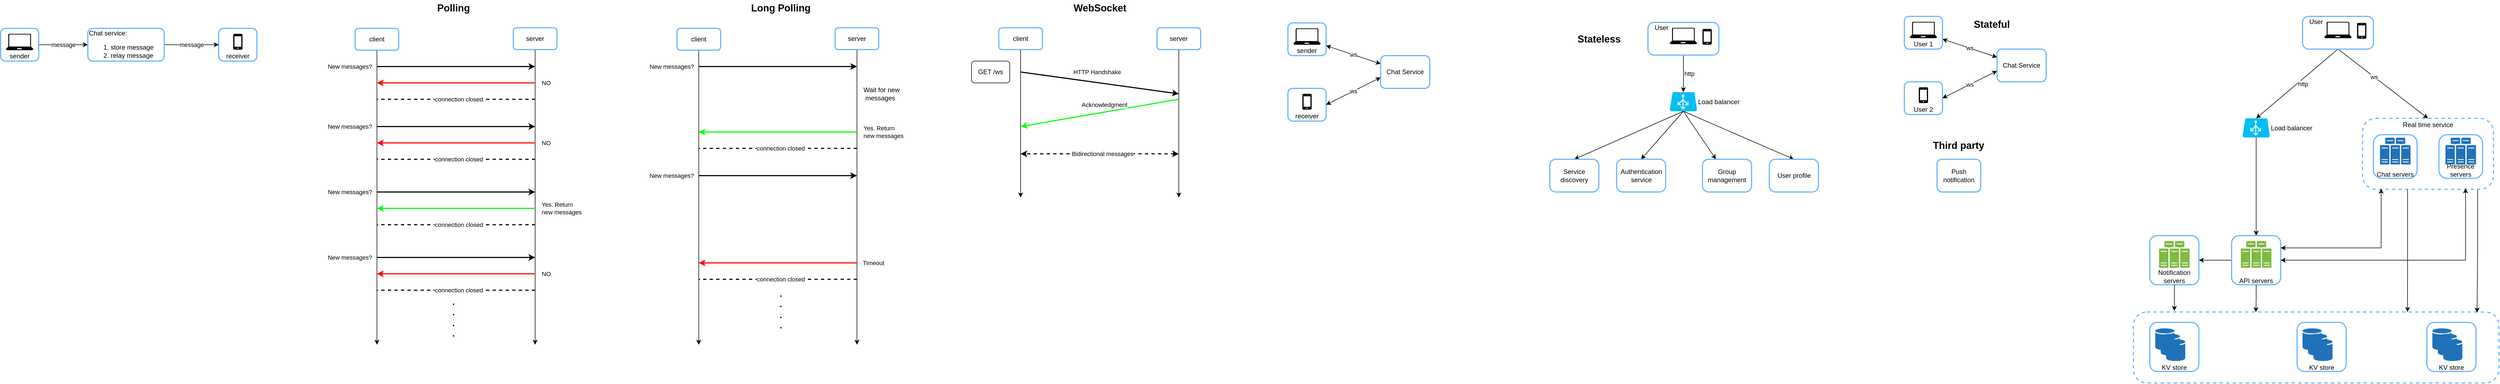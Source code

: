 <mxfile version="25.0.1">
  <diagram name="Page-1" id="FtNxCwowRMe4gdOH6G9q">
    <mxGraphModel dx="1194" dy="772" grid="1" gridSize="10" guides="1" tooltips="1" connect="1" arrows="1" fold="1" page="1" pageScale="1" pageWidth="827" pageHeight="1169" math="0" shadow="0">
      <root>
        <mxCell id="0" />
        <mxCell id="1" parent="0" />
        <mxCell id="NFPU-fY8RmMyaIiQJH1n-85" style="edgeStyle=orthogonalEdgeStyle;rounded=0;orthogonalLoop=1;jettySize=auto;html=1;exitX=0.344;exitY=0.992;exitDx=0;exitDy=0;exitPerimeter=0;entryX=0.75;entryY=0;entryDx=0;entryDy=0;" edge="1" parent="1" source="NFPU-fY8RmMyaIiQJH1n-86" target="NFPU-fY8RmMyaIiQJH1n-180">
          <mxGeometry relative="1" as="geometry">
            <mxPoint x="4510" y="560" as="targetPoint" />
          </mxGeometry>
        </mxCell>
        <mxCell id="NFPU-fY8RmMyaIiQJH1n-86" value="Real time service" style="rounded=1;whiteSpace=wrap;html=1;strokeColor=#66B2FF;strokeWidth=2;verticalAlign=top;labelPosition=center;verticalLabelPosition=middle;align=center;arcSize=19;spacingLeft=0;spacingRight=0;spacingBottom=0;spacing=0;dashed=1;" vertex="1" parent="1">
          <mxGeometry x="4420" y="265" width="240" height="130" as="geometry" />
        </mxCell>
        <mxCell id="NFPU-fY8RmMyaIiQJH1n-87" value="message" style="edgeStyle=orthogonalEdgeStyle;rounded=0;orthogonalLoop=1;jettySize=auto;html=1;entryX=0;entryY=0.5;entryDx=0;entryDy=0;" edge="1" parent="1" source="NFPU-fY8RmMyaIiQJH1n-88" target="NFPU-fY8RmMyaIiQJH1n-93">
          <mxGeometry relative="1" as="geometry" />
        </mxCell>
        <mxCell id="NFPU-fY8RmMyaIiQJH1n-88" value="sender" style="rounded=1;whiteSpace=wrap;html=1;strokeColor=#66B2FF;strokeWidth=2;verticalAlign=bottom;" vertex="1" parent="1">
          <mxGeometry x="90" y="100" width="70" height="60" as="geometry" />
        </mxCell>
        <mxCell id="NFPU-fY8RmMyaIiQJH1n-89" value="" style="sketch=0;aspect=fixed;pointerEvents=1;shadow=0;dashed=0;html=1;strokeColor=none;labelPosition=center;verticalLabelPosition=bottom;verticalAlign=top;align=center;fillColor=#000000;shape=mxgraph.azure.laptop;labelBackgroundColor=none;labelBorderColor=none;fontColor=#000000;" vertex="1" parent="1">
          <mxGeometry x="100" y="110" width="50" height="30" as="geometry" />
        </mxCell>
        <mxCell id="NFPU-fY8RmMyaIiQJH1n-90" value="receiver" style="rounded=1;whiteSpace=wrap;html=1;strokeColor=#66B2FF;strokeWidth=2;verticalAlign=bottom;" vertex="1" parent="1">
          <mxGeometry x="490" y="100" width="70" height="60" as="geometry" />
        </mxCell>
        <mxCell id="NFPU-fY8RmMyaIiQJH1n-91" value="" style="sketch=0;pointerEvents=1;shadow=0;dashed=0;html=1;strokeColor=none;fillColor=#000000;labelPosition=center;verticalLabelPosition=bottom;verticalAlign=top;outlineConnect=0;align=center;shape=mxgraph.office.devices.cell_phone_iphone_proportional;" vertex="1" parent="1">
          <mxGeometry x="516.5" y="110" width="17" height="29" as="geometry" />
        </mxCell>
        <mxCell id="NFPU-fY8RmMyaIiQJH1n-92" value="message" style="edgeStyle=orthogonalEdgeStyle;rounded=0;orthogonalLoop=1;jettySize=auto;html=1;" edge="1" parent="1" source="NFPU-fY8RmMyaIiQJH1n-93" target="NFPU-fY8RmMyaIiQJH1n-90">
          <mxGeometry relative="1" as="geometry" />
        </mxCell>
        <mxCell id="NFPU-fY8RmMyaIiQJH1n-93" value="Chat service:&lt;div&gt;&lt;ol&gt;&lt;li&gt;store message&lt;/li&gt;&lt;li&gt;relay message&lt;/li&gt;&lt;/ol&gt;&lt;/div&gt;" style="rounded=1;html=1;strokeColor=#66B2FF;strokeWidth=2;verticalAlign=middle;whiteSpace=wrap;spacingTop=9;align=left;" vertex="1" parent="1">
          <mxGeometry x="250" y="100" width="140" height="60" as="geometry" />
        </mxCell>
        <mxCell id="NFPU-fY8RmMyaIiQJH1n-94" style="edgeStyle=orthogonalEdgeStyle;rounded=0;orthogonalLoop=1;jettySize=auto;html=1;" edge="1" parent="1" source="NFPU-fY8RmMyaIiQJH1n-95">
          <mxGeometry relative="1" as="geometry">
            <mxPoint x="780" y="680" as="targetPoint" />
            <Array as="points">
              <mxPoint x="780" y="631" />
            </Array>
          </mxGeometry>
        </mxCell>
        <mxCell id="NFPU-fY8RmMyaIiQJH1n-95" value="client" style="rounded=1;whiteSpace=wrap;html=1;strokeColor=#66B2FF;strokeWidth=2;verticalAlign=middle;" vertex="1" parent="1">
          <mxGeometry x="740" y="100" width="80" height="40" as="geometry" />
        </mxCell>
        <mxCell id="NFPU-fY8RmMyaIiQJH1n-96" style="edgeStyle=orthogonalEdgeStyle;rounded=0;orthogonalLoop=1;jettySize=auto;html=1;" edge="1" parent="1" source="NFPU-fY8RmMyaIiQJH1n-97">
          <mxGeometry relative="1" as="geometry">
            <mxPoint x="1070" y="680" as="targetPoint" />
            <Array as="points">
              <mxPoint x="1070" y="611" />
            </Array>
          </mxGeometry>
        </mxCell>
        <mxCell id="NFPU-fY8RmMyaIiQJH1n-97" value="server" style="rounded=1;whiteSpace=wrap;html=1;strokeColor=#66B2FF;strokeWidth=2;verticalAlign=middle;" vertex="1" parent="1">
          <mxGeometry x="1030" y="99" width="80" height="40" as="geometry" />
        </mxCell>
        <mxCell id="NFPU-fY8RmMyaIiQJH1n-98" value="New messages?" style="endArrow=classic;html=1;rounded=0;labelPosition=center;verticalLabelPosition=middle;align=center;verticalAlign=middle;strokeWidth=2;" edge="1" parent="1">
          <mxGeometry x="-1" y="-50" width="50" height="50" relative="1" as="geometry">
            <mxPoint x="780" y="170" as="sourcePoint" />
            <mxPoint x="1070" y="170" as="targetPoint" />
            <mxPoint x="-50" y="-50" as="offset" />
          </mxGeometry>
        </mxCell>
        <mxCell id="NFPU-fY8RmMyaIiQJH1n-99" value="NO" style="endArrow=classic;html=1;rounded=0;labelPosition=center;verticalLabelPosition=middle;align=center;verticalAlign=middle;strokeColor=#FF0000;strokeWidth=2;" edge="1" parent="1">
          <mxGeometry x="-1" y="-20" width="50" height="50" relative="1" as="geometry">
            <mxPoint x="1070" y="200" as="sourcePoint" />
            <mxPoint x="780" y="200" as="targetPoint" />
            <mxPoint x="20" y="20" as="offset" />
          </mxGeometry>
        </mxCell>
        <mxCell id="NFPU-fY8RmMyaIiQJH1n-100" value="connection closed" style="endArrow=none;html=1;rounded=0;labelPosition=center;verticalLabelPosition=middle;align=center;verticalAlign=middle;strokeColor=#000000;dashed=1;endFill=0;strokeWidth=2;" edge="1" parent="1">
          <mxGeometry x="-0.035" width="50" height="50" relative="1" as="geometry">
            <mxPoint x="1070" y="230" as="sourcePoint" />
            <mxPoint x="780" y="230" as="targetPoint" />
            <mxPoint as="offset" />
          </mxGeometry>
        </mxCell>
        <mxCell id="NFPU-fY8RmMyaIiQJH1n-101" value="New messages?" style="endArrow=classic;html=1;rounded=0;labelPosition=center;verticalLabelPosition=middle;align=center;verticalAlign=middle;strokeWidth=2;" edge="1" parent="1">
          <mxGeometry x="-1" y="-50" width="50" height="50" relative="1" as="geometry">
            <mxPoint x="780" y="280" as="sourcePoint" />
            <mxPoint x="1070" y="280" as="targetPoint" />
            <mxPoint x="-50" y="-50" as="offset" />
          </mxGeometry>
        </mxCell>
        <mxCell id="NFPU-fY8RmMyaIiQJH1n-102" value="NO" style="endArrow=classic;html=1;rounded=0;labelPosition=center;verticalLabelPosition=middle;align=center;verticalAlign=middle;strokeColor=#FF0000;strokeWidth=2;" edge="1" parent="1">
          <mxGeometry x="-1" y="-20" width="50" height="50" relative="1" as="geometry">
            <mxPoint x="1070" y="310" as="sourcePoint" />
            <mxPoint x="780" y="310" as="targetPoint" />
            <mxPoint x="20" y="20" as="offset" />
          </mxGeometry>
        </mxCell>
        <mxCell id="NFPU-fY8RmMyaIiQJH1n-103" value="connection closed" style="endArrow=none;html=1;rounded=0;labelPosition=center;verticalLabelPosition=middle;align=center;verticalAlign=middle;strokeColor=#000000;dashed=1;endFill=0;strokeWidth=2;" edge="1" parent="1">
          <mxGeometry x="-0.035" width="50" height="50" relative="1" as="geometry">
            <mxPoint x="1070" y="340" as="sourcePoint" />
            <mxPoint x="780" y="340" as="targetPoint" />
            <mxPoint as="offset" />
          </mxGeometry>
        </mxCell>
        <mxCell id="NFPU-fY8RmMyaIiQJH1n-104" value="&lt;span&gt;&lt;font&gt;Polling&lt;/font&gt;&lt;/span&gt;" style="text;html=1;align=center;verticalAlign=middle;resizable=0;points=[];autosize=1;strokeColor=none;fillColor=none;fontStyle=1;fontSize=18;" vertex="1" parent="1">
          <mxGeometry x="880" y="48" width="80" height="30" as="geometry" />
        </mxCell>
        <mxCell id="NFPU-fY8RmMyaIiQJH1n-105" value="New messages?" style="endArrow=classic;html=1;rounded=0;labelPosition=center;verticalLabelPosition=middle;align=center;verticalAlign=middle;strokeWidth=2;" edge="1" parent="1">
          <mxGeometry x="-1" y="-50" width="50" height="50" relative="1" as="geometry">
            <mxPoint x="780" y="400" as="sourcePoint" />
            <mxPoint x="1070" y="400" as="targetPoint" />
            <mxPoint x="-50" y="-50" as="offset" />
          </mxGeometry>
        </mxCell>
        <mxCell id="NFPU-fY8RmMyaIiQJH1n-106" value="Yes. Return&amp;nbsp;&lt;div&gt;new messages&amp;nbsp;&lt;/div&gt;" style="endArrow=classic;html=1;rounded=0;labelPosition=center;verticalLabelPosition=middle;align=left;verticalAlign=middle;strokeColor=#00FF00;strokeWidth=2;" edge="1" parent="1">
          <mxGeometry x="-1" y="-10" width="50" height="50" relative="1" as="geometry">
            <mxPoint x="1070" y="430" as="sourcePoint" />
            <mxPoint x="780" y="430" as="targetPoint" />
            <mxPoint x="10" y="10" as="offset" />
          </mxGeometry>
        </mxCell>
        <mxCell id="NFPU-fY8RmMyaIiQJH1n-107" value="connection closed" style="endArrow=none;html=1;rounded=0;labelPosition=center;verticalLabelPosition=middle;align=center;verticalAlign=middle;strokeColor=#000000;dashed=1;endFill=0;strokeWidth=2;" edge="1" parent="1">
          <mxGeometry x="-0.035" width="50" height="50" relative="1" as="geometry">
            <mxPoint x="1070" y="460" as="sourcePoint" />
            <mxPoint x="780" y="460" as="targetPoint" />
            <mxPoint as="offset" />
          </mxGeometry>
        </mxCell>
        <mxCell id="NFPU-fY8RmMyaIiQJH1n-108" value="New messages?" style="endArrow=classic;html=1;rounded=0;labelPosition=center;verticalLabelPosition=middle;align=center;verticalAlign=middle;strokeWidth=2;" edge="1" parent="1">
          <mxGeometry x="-1" y="-50" width="50" height="50" relative="1" as="geometry">
            <mxPoint x="780" y="520" as="sourcePoint" />
            <mxPoint x="1070" y="520" as="targetPoint" />
            <mxPoint x="-50" y="-50" as="offset" />
          </mxGeometry>
        </mxCell>
        <mxCell id="NFPU-fY8RmMyaIiQJH1n-109" value="NO" style="endArrow=classic;html=1;rounded=0;labelPosition=center;verticalLabelPosition=middle;align=center;verticalAlign=middle;strokeColor=#FF0000;strokeWidth=2;" edge="1" parent="1">
          <mxGeometry x="-1" y="-20" width="50" height="50" relative="1" as="geometry">
            <mxPoint x="1070" y="550" as="sourcePoint" />
            <mxPoint x="780" y="550" as="targetPoint" />
            <mxPoint x="20" y="20" as="offset" />
          </mxGeometry>
        </mxCell>
        <mxCell id="NFPU-fY8RmMyaIiQJH1n-110" value="connection closed" style="endArrow=none;html=1;rounded=0;labelPosition=center;verticalLabelPosition=middle;align=center;verticalAlign=middle;strokeColor=#000000;dashed=1;endFill=0;strokeWidth=2;" edge="1" parent="1">
          <mxGeometry x="-0.035" width="50" height="50" relative="1" as="geometry">
            <mxPoint x="1070" y="580" as="sourcePoint" />
            <mxPoint x="780" y="580" as="targetPoint" />
            <mxPoint as="offset" />
          </mxGeometry>
        </mxCell>
        <mxCell id="NFPU-fY8RmMyaIiQJH1n-111" value=".&lt;div&gt;.&lt;/div&gt;&lt;div&gt;.&lt;/div&gt;&lt;div&gt;.&lt;/div&gt;" style="text;html=1;align=center;verticalAlign=middle;resizable=0;points=[];autosize=1;strokeColor=none;fillColor=none;fontStyle=1;fontSize=16;" vertex="1" parent="1">
          <mxGeometry x="905" y="585" width="30" height="90" as="geometry" />
        </mxCell>
        <mxCell id="NFPU-fY8RmMyaIiQJH1n-112" style="edgeStyle=orthogonalEdgeStyle;rounded=0;orthogonalLoop=1;jettySize=auto;html=1;" edge="1" parent="1" source="NFPU-fY8RmMyaIiQJH1n-113">
          <mxGeometry relative="1" as="geometry">
            <mxPoint x="1370" y="680" as="targetPoint" />
            <Array as="points">
              <mxPoint x="1370" y="631" />
            </Array>
          </mxGeometry>
        </mxCell>
        <mxCell id="NFPU-fY8RmMyaIiQJH1n-113" value="client" style="rounded=1;whiteSpace=wrap;html=1;strokeColor=#66B2FF;strokeWidth=2;verticalAlign=middle;" vertex="1" parent="1">
          <mxGeometry x="1330" y="100" width="80" height="40" as="geometry" />
        </mxCell>
        <mxCell id="NFPU-fY8RmMyaIiQJH1n-114" style="edgeStyle=orthogonalEdgeStyle;rounded=0;orthogonalLoop=1;jettySize=auto;html=1;" edge="1" parent="1" source="NFPU-fY8RmMyaIiQJH1n-115">
          <mxGeometry relative="1" as="geometry">
            <mxPoint x="1660" y="680" as="targetPoint" />
            <Array as="points">
              <mxPoint x="1660" y="611" />
            </Array>
          </mxGeometry>
        </mxCell>
        <mxCell id="NFPU-fY8RmMyaIiQJH1n-115" value="server" style="rounded=1;whiteSpace=wrap;html=1;strokeColor=#66B2FF;strokeWidth=2;verticalAlign=middle;" vertex="1" parent="1">
          <mxGeometry x="1620" y="99" width="80" height="40" as="geometry" />
        </mxCell>
        <mxCell id="NFPU-fY8RmMyaIiQJH1n-116" value="New messages?" style="endArrow=classic;html=1;rounded=0;labelPosition=center;verticalLabelPosition=middle;align=center;verticalAlign=middle;strokeWidth=2;" edge="1" parent="1">
          <mxGeometry x="-1" y="-50" width="50" height="50" relative="1" as="geometry">
            <mxPoint x="1370" y="170" as="sourcePoint" />
            <mxPoint x="1660" y="170" as="targetPoint" />
            <mxPoint x="-50" y="-50" as="offset" />
          </mxGeometry>
        </mxCell>
        <mxCell id="NFPU-fY8RmMyaIiQJH1n-117" value="connection closed" style="endArrow=none;html=1;rounded=0;labelPosition=center;verticalLabelPosition=middle;align=center;verticalAlign=middle;strokeColor=#000000;dashed=1;endFill=0;strokeWidth=2;" edge="1" parent="1">
          <mxGeometry x="-0.035" width="50" height="50" relative="1" as="geometry">
            <mxPoint x="1660" y="320" as="sourcePoint" />
            <mxPoint x="1370" y="320" as="targetPoint" />
            <mxPoint as="offset" />
          </mxGeometry>
        </mxCell>
        <mxCell id="NFPU-fY8RmMyaIiQJH1n-118" value="New messages?" style="endArrow=classic;html=1;rounded=0;labelPosition=center;verticalLabelPosition=middle;align=center;verticalAlign=middle;strokeWidth=2;" edge="1" parent="1">
          <mxGeometry x="-1" y="-50" width="50" height="50" relative="1" as="geometry">
            <mxPoint x="1370" y="370" as="sourcePoint" />
            <mxPoint x="1660" y="370" as="targetPoint" />
            <mxPoint x="-50" y="-50" as="offset" />
          </mxGeometry>
        </mxCell>
        <mxCell id="NFPU-fY8RmMyaIiQJH1n-119" value="Timeout" style="endArrow=classic;html=1;rounded=0;labelPosition=center;verticalLabelPosition=middle;align=center;verticalAlign=middle;strokeColor=#FF0000;strokeWidth=2;" edge="1" parent="1">
          <mxGeometry x="-1" y="-30" width="50" height="50" relative="1" as="geometry">
            <mxPoint x="1660" y="530" as="sourcePoint" />
            <mxPoint x="1370" y="530" as="targetPoint" />
            <mxPoint x="30" y="30" as="offset" />
          </mxGeometry>
        </mxCell>
        <mxCell id="NFPU-fY8RmMyaIiQJH1n-120" value="connection closed" style="endArrow=none;html=1;rounded=0;labelPosition=center;verticalLabelPosition=middle;align=center;verticalAlign=middle;strokeColor=#000000;dashed=1;endFill=0;strokeWidth=2;" edge="1" parent="1">
          <mxGeometry x="-0.035" width="50" height="50" relative="1" as="geometry">
            <mxPoint x="1660" y="560" as="sourcePoint" />
            <mxPoint x="1370" y="560" as="targetPoint" />
            <mxPoint as="offset" />
          </mxGeometry>
        </mxCell>
        <mxCell id="NFPU-fY8RmMyaIiQJH1n-121" value="&lt;span&gt;&lt;font&gt;Long Polling&lt;/font&gt;&lt;/span&gt;" style="text;html=1;align=center;verticalAlign=middle;resizable=0;points=[];autosize=1;strokeColor=none;fillColor=none;fontSize=18;fontStyle=1" vertex="1" parent="1">
          <mxGeometry x="1460" y="48" width="120" height="30" as="geometry" />
        </mxCell>
        <mxCell id="NFPU-fY8RmMyaIiQJH1n-122" value=".&lt;div&gt;.&lt;/div&gt;&lt;div&gt;.&lt;/div&gt;&lt;div&gt;.&lt;/div&gt;" style="text;html=1;align=center;verticalAlign=middle;resizable=0;points=[];autosize=1;strokeColor=none;fillColor=none;fontStyle=1;fontSize=16;" vertex="1" parent="1">
          <mxGeometry x="1505" y="570" width="30" height="90" as="geometry" />
        </mxCell>
        <mxCell id="NFPU-fY8RmMyaIiQJH1n-123" value="Yes. Return&amp;nbsp;&lt;div&gt;new messages&amp;nbsp;&lt;/div&gt;" style="endArrow=classic;html=1;rounded=0;labelPosition=center;verticalLabelPosition=middle;align=left;verticalAlign=middle;strokeColor=#00FF00;strokeWidth=2;" edge="1" parent="1">
          <mxGeometry x="-1" y="-10" width="50" height="50" relative="1" as="geometry">
            <mxPoint x="1660" y="290" as="sourcePoint" />
            <mxPoint x="1370" y="290" as="targetPoint" />
            <mxPoint x="10" y="10" as="offset" />
          </mxGeometry>
        </mxCell>
        <mxCell id="NFPU-fY8RmMyaIiQJH1n-124" value="Wait for new&lt;div&gt;&amp;nbsp;messages&lt;/div&gt;" style="text;html=1;align=left;verticalAlign=middle;resizable=0;points=[];autosize=1;strokeColor=none;fillColor=none;" vertex="1" parent="1">
          <mxGeometry x="1670" y="200" width="90" height="40" as="geometry" />
        </mxCell>
        <mxCell id="NFPU-fY8RmMyaIiQJH1n-125" style="edgeStyle=orthogonalEdgeStyle;rounded=0;orthogonalLoop=1;jettySize=auto;html=1;" edge="1" parent="1" source="NFPU-fY8RmMyaIiQJH1n-126">
          <mxGeometry relative="1" as="geometry">
            <mxPoint x="1960" y="410" as="targetPoint" />
            <Array as="points">
              <mxPoint x="1960" y="260" />
              <mxPoint x="1960" y="260" />
            </Array>
          </mxGeometry>
        </mxCell>
        <mxCell id="NFPU-fY8RmMyaIiQJH1n-126" value="client" style="rounded=1;whiteSpace=wrap;html=1;strokeColor=#66B2FF;strokeWidth=2;verticalAlign=middle;" vertex="1" parent="1">
          <mxGeometry x="1920" y="99" width="80" height="40" as="geometry" />
        </mxCell>
        <mxCell id="NFPU-fY8RmMyaIiQJH1n-127" style="edgeStyle=orthogonalEdgeStyle;rounded=0;orthogonalLoop=1;jettySize=auto;html=1;" edge="1" parent="1" source="NFPU-fY8RmMyaIiQJH1n-128">
          <mxGeometry relative="1" as="geometry">
            <mxPoint x="2250" y="410" as="targetPoint" />
            <Array as="points">
              <mxPoint x="2250" y="400" />
              <mxPoint x="2250" y="400" />
            </Array>
          </mxGeometry>
        </mxCell>
        <mxCell id="NFPU-fY8RmMyaIiQJH1n-128" value="server" style="rounded=1;whiteSpace=wrap;html=1;strokeColor=#66B2FF;strokeWidth=2;verticalAlign=middle;" vertex="1" parent="1">
          <mxGeometry x="2210" y="99" width="80" height="40" as="geometry" />
        </mxCell>
        <mxCell id="NFPU-fY8RmMyaIiQJH1n-129" value="WebSocket" style="text;html=1;align=center;verticalAlign=middle;resizable=0;points=[];autosize=1;strokeColor=none;fillColor=none;fontStyle=1;fontSize=18;" vertex="1" parent="1">
          <mxGeometry x="2045" y="48" width="120" height="30" as="geometry" />
        </mxCell>
        <mxCell id="NFPU-fY8RmMyaIiQJH1n-130" value="GET /ws" style="rounded=1;whiteSpace=wrap;html=1;" vertex="1" parent="1">
          <mxGeometry x="1870" y="160" width="70" height="40" as="geometry" />
        </mxCell>
        <mxCell id="NFPU-fY8RmMyaIiQJH1n-131" value="HTTP Handshake" style="endArrow=classic;html=1;rounded=0;labelPosition=center;verticalLabelPosition=middle;align=center;verticalAlign=middle;strokeWidth=2;flowAnimation=0;" edge="1" parent="1">
          <mxGeometry x="-0.052" y="19" width="50" height="50" relative="1" as="geometry">
            <mxPoint x="1960" y="180" as="sourcePoint" />
            <mxPoint x="2250" y="220" as="targetPoint" />
            <mxPoint as="offset" />
          </mxGeometry>
        </mxCell>
        <mxCell id="NFPU-fY8RmMyaIiQJH1n-132" value="Acknowledgment" style="endArrow=classic;html=1;rounded=0;labelPosition=center;verticalLabelPosition=middle;align=left;verticalAlign=middle;strokeColor=#00FF00;strokeWidth=2;" edge="1" parent="1">
          <mxGeometry x="0.217" y="-21" width="50" height="50" relative="1" as="geometry">
            <mxPoint x="2250" y="230" as="sourcePoint" />
            <mxPoint x="1960" y="280" as="targetPoint" />
            <mxPoint as="offset" />
          </mxGeometry>
        </mxCell>
        <mxCell id="NFPU-fY8RmMyaIiQJH1n-133" value="Bidirectional messages" style="endArrow=classic;html=1;rounded=0;labelPosition=center;verticalLabelPosition=middle;align=center;verticalAlign=middle;strokeColor=#000000;dashed=1;endFill=1;strokeWidth=2;startArrow=classic;startFill=1;" edge="1" parent="1">
          <mxGeometry x="-0.035" width="50" height="50" relative="1" as="geometry">
            <mxPoint x="2250" y="330" as="sourcePoint" />
            <mxPoint x="1960" y="330" as="targetPoint" />
            <mxPoint as="offset" />
          </mxGeometry>
        </mxCell>
        <mxCell id="NFPU-fY8RmMyaIiQJH1n-134" value="ws" style="rounded=0;orthogonalLoop=1;jettySize=auto;html=1;entryX=0;entryY=0.25;entryDx=0;entryDy=0;startArrow=classic;startFill=1;" edge="1" parent="1" source="NFPU-fY8RmMyaIiQJH1n-135" target="NFPU-fY8RmMyaIiQJH1n-140">
          <mxGeometry x="-0.001" relative="1" as="geometry">
            <mxPoint as="offset" />
          </mxGeometry>
        </mxCell>
        <mxCell id="NFPU-fY8RmMyaIiQJH1n-135" value="sender" style="rounded=1;whiteSpace=wrap;html=1;strokeColor=#66B2FF;strokeWidth=2;verticalAlign=bottom;" vertex="1" parent="1">
          <mxGeometry x="2450" y="90" width="70" height="60" as="geometry" />
        </mxCell>
        <mxCell id="NFPU-fY8RmMyaIiQJH1n-136" value="" style="sketch=0;aspect=fixed;pointerEvents=1;shadow=0;dashed=0;html=1;strokeColor=none;labelPosition=center;verticalLabelPosition=bottom;verticalAlign=top;align=center;fillColor=#000000;shape=mxgraph.azure.laptop;labelBackgroundColor=none;labelBorderColor=none;fontColor=#000000;" vertex="1" parent="1">
          <mxGeometry x="2460" y="100" width="50" height="30" as="geometry" />
        </mxCell>
        <mxCell id="NFPU-fY8RmMyaIiQJH1n-137" value="receiver" style="rounded=1;whiteSpace=wrap;html=1;strokeColor=#66B2FF;strokeWidth=2;verticalAlign=bottom;" vertex="1" parent="1">
          <mxGeometry x="2450" y="210" width="70" height="60" as="geometry" />
        </mxCell>
        <mxCell id="NFPU-fY8RmMyaIiQJH1n-138" value="" style="sketch=0;pointerEvents=1;shadow=0;dashed=0;html=1;strokeColor=none;fillColor=#000000;labelPosition=center;verticalLabelPosition=bottom;verticalAlign=top;outlineConnect=0;align=center;shape=mxgraph.office.devices.cell_phone_iphone_proportional;" vertex="1" parent="1">
          <mxGeometry x="2476.5" y="220" width="17" height="29" as="geometry" />
        </mxCell>
        <mxCell id="NFPU-fY8RmMyaIiQJH1n-139" value="ws" style="rounded=0;orthogonalLoop=1;jettySize=auto;html=1;startArrow=classic;startFill=1;entryX=1;entryY=0.5;entryDx=0;entryDy=0;exitX=0;exitY=0.667;exitDx=0;exitDy=0;exitPerimeter=0;" edge="1" parent="1" source="NFPU-fY8RmMyaIiQJH1n-140" target="NFPU-fY8RmMyaIiQJH1n-137">
          <mxGeometry relative="1" as="geometry" />
        </mxCell>
        <mxCell id="NFPU-fY8RmMyaIiQJH1n-140" value="Chat Service" style="rounded=1;html=1;strokeColor=#66B2FF;strokeWidth=2;verticalAlign=middle;whiteSpace=wrap;spacingTop=0;align=center;spacing=0;" vertex="1" parent="1">
          <mxGeometry x="2620" y="150" width="90" height="60" as="geometry" />
        </mxCell>
        <mxCell id="NFPU-fY8RmMyaIiQJH1n-141" value="http" style="edgeStyle=orthogonalEdgeStyle;rounded=0;orthogonalLoop=1;jettySize=auto;html=1;labelPosition=right;verticalLabelPosition=middle;align=left;verticalAlign=middle;" edge="1" parent="1" source="NFPU-fY8RmMyaIiQJH1n-142" target="NFPU-fY8RmMyaIiQJH1n-148">
          <mxGeometry relative="1" as="geometry" />
        </mxCell>
        <mxCell id="NFPU-fY8RmMyaIiQJH1n-142" value="User" style="rounded=1;whiteSpace=wrap;html=1;strokeColor=#66B2FF;strokeWidth=2;verticalAlign=middle;labelPosition=center;verticalLabelPosition=middle;align=center;arcSize=19;spacingLeft=0;spacingRight=80;spacingBottom=40;" vertex="1" parent="1">
          <mxGeometry x="3110" y="89" width="130" height="60" as="geometry" />
        </mxCell>
        <mxCell id="NFPU-fY8RmMyaIiQJH1n-143" value="" style="sketch=0;aspect=fixed;pointerEvents=1;shadow=0;dashed=0;html=1;strokeColor=none;labelPosition=center;verticalLabelPosition=bottom;verticalAlign=top;align=center;fillColor=#000000;shape=mxgraph.azure.laptop;labelBackgroundColor=none;labelBorderColor=none;fontColor=#000000;" vertex="1" parent="1">
          <mxGeometry x="3150" y="99" width="50" height="30" as="geometry" />
        </mxCell>
        <mxCell id="NFPU-fY8RmMyaIiQJH1n-144" value="" style="sketch=0;pointerEvents=1;shadow=0;dashed=0;html=1;strokeColor=none;fillColor=#000000;labelPosition=center;verticalLabelPosition=bottom;verticalAlign=top;outlineConnect=0;align=center;shape=mxgraph.office.devices.cell_phone_iphone_proportional;" vertex="1" parent="1">
          <mxGeometry x="3210" y="101" width="17" height="29" as="geometry" />
        </mxCell>
        <mxCell id="NFPU-fY8RmMyaIiQJH1n-145" style="rounded=0;orthogonalLoop=1;jettySize=auto;html=1;entryX=0.5;entryY=0;entryDx=0;entryDy=0;exitX=0.5;exitY=1;exitDx=0;exitDy=0;exitPerimeter=0;" edge="1" parent="1" source="NFPU-fY8RmMyaIiQJH1n-148" target="NFPU-fY8RmMyaIiQJH1n-149">
          <mxGeometry relative="1" as="geometry" />
        </mxCell>
        <mxCell id="NFPU-fY8RmMyaIiQJH1n-146" style="rounded=0;orthogonalLoop=1;jettySize=auto;html=1;exitX=0.5;exitY=1;exitDx=0;exitDy=0;exitPerimeter=0;" edge="1" parent="1" source="NFPU-fY8RmMyaIiQJH1n-148" target="NFPU-fY8RmMyaIiQJH1n-152">
          <mxGeometry relative="1" as="geometry" />
        </mxCell>
        <mxCell id="NFPU-fY8RmMyaIiQJH1n-147" style="rounded=0;orthogonalLoop=1;jettySize=auto;html=1;entryX=0.5;entryY=0;entryDx=0;entryDy=0;exitX=0.5;exitY=1;exitDx=0;exitDy=0;exitPerimeter=0;" edge="1" parent="1" source="NFPU-fY8RmMyaIiQJH1n-148" target="NFPU-fY8RmMyaIiQJH1n-153">
          <mxGeometry relative="1" as="geometry" />
        </mxCell>
        <mxCell id="NFPU-fY8RmMyaIiQJH1n-148" value="Load balancer" style="verticalLabelPosition=middle;html=1;verticalAlign=middle;align=left;strokeColor=none;fillColor=#00BEF2;shape=mxgraph.azure.azure_load_balancer;labelPosition=right;" vertex="1" parent="1">
          <mxGeometry x="3150" y="217" width="50" height="35" as="geometry" />
        </mxCell>
        <mxCell id="NFPU-fY8RmMyaIiQJH1n-149" value="Service discovery" style="rounded=1;whiteSpace=wrap;html=1;strokeColor=#66B2FF;strokeWidth=2;verticalAlign=middle;labelPosition=center;verticalLabelPosition=middle;align=center;arcSize=19;spacingLeft=0;spacingRight=0;spacingBottom=0;spacing=0;" vertex="1" parent="1">
          <mxGeometry x="2930" y="340" width="90" height="60" as="geometry" />
        </mxCell>
        <mxCell id="NFPU-fY8RmMyaIiQJH1n-150" style="rounded=0;orthogonalLoop=1;jettySize=auto;html=1;entryX=0.5;entryY=0;entryDx=0;entryDy=0;exitX=0.5;exitY=1;exitDx=0;exitDy=0;exitPerimeter=0;" edge="1" parent="1" source="NFPU-fY8RmMyaIiQJH1n-148" target="NFPU-fY8RmMyaIiQJH1n-151">
          <mxGeometry relative="1" as="geometry">
            <mxPoint x="3297.5" y="252" as="sourcePoint" />
          </mxGeometry>
        </mxCell>
        <mxCell id="NFPU-fY8RmMyaIiQJH1n-151" value="Authentication service" style="rounded=1;whiteSpace=wrap;html=1;strokeColor=#66B2FF;strokeWidth=2;verticalAlign=middle;labelPosition=center;verticalLabelPosition=middle;align=center;arcSize=19;spacingLeft=0;spacingRight=0;spacingBottom=0;spacing=0;" vertex="1" parent="1">
          <mxGeometry x="3052.5" y="340" width="90" height="60" as="geometry" />
        </mxCell>
        <mxCell id="NFPU-fY8RmMyaIiQJH1n-152" value="Group management" style="rounded=1;whiteSpace=wrap;html=1;strokeColor=#66B2FF;strokeWidth=2;verticalAlign=middle;labelPosition=center;verticalLabelPosition=middle;align=center;arcSize=19;spacingLeft=0;spacingRight=0;spacingBottom=0;spacing=0;" vertex="1" parent="1">
          <mxGeometry x="3210" y="340" width="90" height="60" as="geometry" />
        </mxCell>
        <mxCell id="NFPU-fY8RmMyaIiQJH1n-153" value="User profile" style="rounded=1;whiteSpace=wrap;html=1;strokeColor=#66B2FF;strokeWidth=2;verticalAlign=middle;labelPosition=center;verticalLabelPosition=middle;align=center;arcSize=19;spacingLeft=0;spacingRight=0;spacingBottom=0;spacing=0;" vertex="1" parent="1">
          <mxGeometry x="3332.5" y="340" width="90" height="60" as="geometry" />
        </mxCell>
        <mxCell id="NFPU-fY8RmMyaIiQJH1n-154" value="Stateless" style="text;html=1;align=center;verticalAlign=middle;resizable=0;points=[];autosize=1;strokeColor=none;fillColor=none;fontSize=18;fontStyle=1" vertex="1" parent="1">
          <mxGeometry x="2970" y="105" width="100" height="30" as="geometry" />
        </mxCell>
        <mxCell id="NFPU-fY8RmMyaIiQJH1n-155" value="ws" style="rounded=0;orthogonalLoop=1;jettySize=auto;html=1;entryX=0;entryY=0.25;entryDx=0;entryDy=0;startArrow=classic;startFill=1;" edge="1" parent="1" source="NFPU-fY8RmMyaIiQJH1n-156" target="NFPU-fY8RmMyaIiQJH1n-161">
          <mxGeometry x="-0.001" relative="1" as="geometry">
            <mxPoint as="offset" />
          </mxGeometry>
        </mxCell>
        <mxCell id="NFPU-fY8RmMyaIiQJH1n-156" value="User 1" style="rounded=1;whiteSpace=wrap;html=1;strokeColor=#66B2FF;strokeWidth=2;verticalAlign=bottom;" vertex="1" parent="1">
          <mxGeometry x="3580" y="78" width="70" height="60" as="geometry" />
        </mxCell>
        <mxCell id="NFPU-fY8RmMyaIiQJH1n-157" value="" style="sketch=0;aspect=fixed;pointerEvents=1;shadow=0;dashed=0;html=1;strokeColor=none;labelPosition=center;verticalLabelPosition=bottom;verticalAlign=top;align=center;fillColor=#000000;shape=mxgraph.azure.laptop;labelBackgroundColor=none;labelBorderColor=none;fontColor=#000000;" vertex="1" parent="1">
          <mxGeometry x="3590" y="88" width="50" height="30" as="geometry" />
        </mxCell>
        <mxCell id="NFPU-fY8RmMyaIiQJH1n-158" value="User 2" style="rounded=1;whiteSpace=wrap;html=1;strokeColor=#66B2FF;strokeWidth=2;verticalAlign=bottom;" vertex="1" parent="1">
          <mxGeometry x="3580" y="198" width="70" height="60" as="geometry" />
        </mxCell>
        <mxCell id="NFPU-fY8RmMyaIiQJH1n-159" value="" style="sketch=0;pointerEvents=1;shadow=0;dashed=0;html=1;strokeColor=none;fillColor=#000000;labelPosition=center;verticalLabelPosition=bottom;verticalAlign=top;outlineConnect=0;align=center;shape=mxgraph.office.devices.cell_phone_iphone_proportional;" vertex="1" parent="1">
          <mxGeometry x="3606.5" y="208" width="17" height="29" as="geometry" />
        </mxCell>
        <mxCell id="NFPU-fY8RmMyaIiQJH1n-160" value="ws" style="rounded=0;orthogonalLoop=1;jettySize=auto;html=1;startArrow=classic;startFill=1;entryX=1;entryY=0.5;entryDx=0;entryDy=0;exitX=0;exitY=0.667;exitDx=0;exitDy=0;exitPerimeter=0;" edge="1" parent="1" source="NFPU-fY8RmMyaIiQJH1n-161" target="NFPU-fY8RmMyaIiQJH1n-158">
          <mxGeometry relative="1" as="geometry" />
        </mxCell>
        <mxCell id="NFPU-fY8RmMyaIiQJH1n-161" value="Chat Service" style="rounded=1;html=1;strokeColor=#66B2FF;strokeWidth=2;verticalAlign=middle;whiteSpace=wrap;spacingTop=0;align=center;spacing=0;" vertex="1" parent="1">
          <mxGeometry x="3750" y="138" width="90" height="60" as="geometry" />
        </mxCell>
        <mxCell id="NFPU-fY8RmMyaIiQJH1n-162" value="Stateful" style="text;html=1;align=center;verticalAlign=middle;resizable=0;points=[];autosize=1;strokeColor=none;fillColor=none;fontSize=18;fontStyle=1" vertex="1" parent="1">
          <mxGeometry x="3700" y="78" width="80" height="30" as="geometry" />
        </mxCell>
        <mxCell id="NFPU-fY8RmMyaIiQJH1n-163" value="Push notification" style="rounded=1;html=1;strokeColor=#66B2FF;strokeWidth=2;verticalAlign=middle;whiteSpace=wrap;spacingTop=0;align=center;spacing=0;" vertex="1" parent="1">
          <mxGeometry x="3640" y="340" width="80" height="60" as="geometry" />
        </mxCell>
        <mxCell id="NFPU-fY8RmMyaIiQJH1n-164" value="Third party" style="text;html=1;align=center;verticalAlign=middle;resizable=0;points=[];autosize=1;strokeColor=none;fillColor=none;fontSize=18;fontStyle=1" vertex="1" parent="1">
          <mxGeometry x="3623.5" y="300" width="110" height="30" as="geometry" />
        </mxCell>
        <mxCell id="NFPU-fY8RmMyaIiQJH1n-165" value="http" style="rounded=0;orthogonalLoop=1;jettySize=auto;html=1;labelPosition=right;verticalLabelPosition=middle;align=left;verticalAlign=middle;entryX=0.5;entryY=0;entryDx=0;entryDy=0;entryPerimeter=0;exitX=0.5;exitY=1;exitDx=0;exitDy=0;" edge="1" parent="1" source="NFPU-fY8RmMyaIiQJH1n-168" target="NFPU-fY8RmMyaIiQJH1n-172">
          <mxGeometry relative="1" as="geometry" />
        </mxCell>
        <mxCell id="NFPU-fY8RmMyaIiQJH1n-166" style="rounded=0;orthogonalLoop=1;jettySize=auto;html=1;entryX=0.5;entryY=0;entryDx=0;entryDy=0;exitX=0.5;exitY=1;exitDx=0;exitDy=0;" edge="1" parent="1" source="NFPU-fY8RmMyaIiQJH1n-168" target="NFPU-fY8RmMyaIiQJH1n-86">
          <mxGeometry relative="1" as="geometry" />
        </mxCell>
        <mxCell id="NFPU-fY8RmMyaIiQJH1n-167" value="ws" style="edgeLabel;html=1;align=center;verticalAlign=middle;resizable=0;points=[];" vertex="1" connectable="0" parent="NFPU-fY8RmMyaIiQJH1n-166">
          <mxGeometry x="-0.205" relative="1" as="geometry">
            <mxPoint as="offset" />
          </mxGeometry>
        </mxCell>
        <mxCell id="NFPU-fY8RmMyaIiQJH1n-168" value="User" style="rounded=1;whiteSpace=wrap;html=1;strokeColor=#66B2FF;strokeWidth=2;verticalAlign=middle;labelPosition=center;verticalLabelPosition=middle;align=center;arcSize=19;spacingLeft=0;spacingRight=80;spacingBottom=40;" vertex="1" parent="1">
          <mxGeometry x="4310" y="78" width="130" height="60" as="geometry" />
        </mxCell>
        <mxCell id="NFPU-fY8RmMyaIiQJH1n-169" value="" style="sketch=0;aspect=fixed;pointerEvents=1;shadow=0;dashed=0;html=1;strokeColor=none;labelPosition=center;verticalLabelPosition=bottom;verticalAlign=top;align=center;fillColor=#000000;shape=mxgraph.azure.laptop;labelBackgroundColor=none;labelBorderColor=none;fontColor=#000000;" vertex="1" parent="1">
          <mxGeometry x="4350" y="88" width="50" height="30" as="geometry" />
        </mxCell>
        <mxCell id="NFPU-fY8RmMyaIiQJH1n-170" value="" style="sketch=0;pointerEvents=1;shadow=0;dashed=0;html=1;strokeColor=none;fillColor=#000000;labelPosition=center;verticalLabelPosition=bottom;verticalAlign=top;outlineConnect=0;align=center;shape=mxgraph.office.devices.cell_phone_iphone_proportional;" vertex="1" parent="1">
          <mxGeometry x="4410" y="90" width="17" height="29" as="geometry" />
        </mxCell>
        <mxCell id="NFPU-fY8RmMyaIiQJH1n-171" style="edgeStyle=orthogonalEdgeStyle;rounded=0;orthogonalLoop=1;jettySize=auto;html=1;entryX=0.5;entryY=0;entryDx=0;entryDy=0;" edge="1" parent="1" source="NFPU-fY8RmMyaIiQJH1n-172" target="NFPU-fY8RmMyaIiQJH1n-178">
          <mxGeometry relative="1" as="geometry" />
        </mxCell>
        <mxCell id="NFPU-fY8RmMyaIiQJH1n-172" value="Load balancer" style="verticalLabelPosition=middle;html=1;verticalAlign=middle;align=left;strokeColor=none;fillColor=#00BEF2;shape=mxgraph.azure.azure_load_balancer;labelPosition=right;" vertex="1" parent="1">
          <mxGeometry x="4200" y="265" width="50" height="35" as="geometry" />
        </mxCell>
        <mxCell id="NFPU-fY8RmMyaIiQJH1n-173" value="Chat servers" style="rounded=1;whiteSpace=wrap;html=1;strokeColor=#66B2FF;strokeWidth=2;verticalAlign=bottom;labelPosition=center;verticalLabelPosition=middle;align=center;arcSize=19;spacingLeft=0;spacingRight=0;spacingBottom=0;spacing=0;" vertex="1" parent="1">
          <mxGeometry x="4440" y="295" width="80" height="80" as="geometry" />
        </mxCell>
        <mxCell id="NFPU-fY8RmMyaIiQJH1n-174" value="" style="sketch=0;pointerEvents=1;shadow=0;dashed=0;html=1;strokeColor=none;fillColor=#00FF00;labelPosition=center;verticalLabelPosition=bottom;verticalAlign=top;outlineConnect=0;align=center;shape=mxgraph.office.servers.server_farm;fillColor=#2072B8;" vertex="1" parent="1">
          <mxGeometry x="4452" y="300.5" width="56" height="49" as="geometry" />
        </mxCell>
        <mxCell id="NFPU-fY8RmMyaIiQJH1n-175" value="Presence servers" style="rounded=1;whiteSpace=wrap;html=1;strokeColor=#66B2FF;strokeWidth=2;verticalAlign=bottom;labelPosition=center;verticalLabelPosition=middle;align=center;arcSize=19;spacingLeft=0;spacingRight=0;spacingBottom=0;spacing=0;" vertex="1" parent="1">
          <mxGeometry x="4560" y="295" width="80" height="80" as="geometry" />
        </mxCell>
        <mxCell id="NFPU-fY8RmMyaIiQJH1n-176" value="" style="sketch=0;pointerEvents=1;shadow=0;dashed=0;html=1;strokeColor=none;fillColor=#00FF00;labelPosition=center;verticalLabelPosition=bottom;verticalAlign=top;outlineConnect=0;align=center;shape=mxgraph.office.servers.server_farm;fillColor=#2072B8;" vertex="1" parent="1">
          <mxGeometry x="4572" y="300.5" width="56" height="49" as="geometry" />
        </mxCell>
        <mxCell id="NFPU-fY8RmMyaIiQJH1n-177" value="" style="edgeStyle=orthogonalEdgeStyle;rounded=0;orthogonalLoop=1;jettySize=auto;html=1;entryX=1;entryY=0.5;entryDx=0;entryDy=0;" edge="1" parent="1" source="NFPU-fY8RmMyaIiQJH1n-178" target="NFPU-fY8RmMyaIiQJH1n-195">
          <mxGeometry relative="1" as="geometry" />
        </mxCell>
        <mxCell id="NFPU-fY8RmMyaIiQJH1n-178" value="API servers" style="rounded=1;html=1;strokeColor=#66B2FF;strokeWidth=2;verticalAlign=bottom;whiteSpace=wrap;spacingTop=0;align=center;spacing=0;" vertex="1" parent="1">
          <mxGeometry x="4180" y="480" width="90" height="90" as="geometry" />
        </mxCell>
        <mxCell id="NFPU-fY8RmMyaIiQJH1n-179" value="" style="sketch=0;pointerEvents=1;shadow=0;dashed=0;html=1;strokeColor=none;fillColor=#505050;labelPosition=center;verticalLabelPosition=bottom;verticalAlign=top;outlineConnect=0;align=center;shape=mxgraph.office.servers.server_farm;fillColor=#7FBA42;" vertex="1" parent="1">
          <mxGeometry x="4197" y="490" width="56" height="49" as="geometry" />
        </mxCell>
        <mxCell id="NFPU-fY8RmMyaIiQJH1n-180" value="" style="rounded=1;whiteSpace=wrap;html=1;strokeColor=#66B2FF;strokeWidth=2;verticalAlign=top;labelPosition=center;verticalLabelPosition=middle;align=center;arcSize=19;spacingLeft=0;spacingRight=0;spacingBottom=0;spacing=0;dashed=1;" vertex="1" parent="1">
          <mxGeometry x="4000" y="620" width="670" height="130" as="geometry" />
        </mxCell>
        <mxCell id="NFPU-fY8RmMyaIiQJH1n-181" style="edgeStyle=orthogonalEdgeStyle;rounded=0;orthogonalLoop=1;jettySize=auto;html=1;exitX=0.879;exitY=1.006;exitDx=0;exitDy=0;exitPerimeter=0;" edge="1" parent="1" source="NFPU-fY8RmMyaIiQJH1n-86">
          <mxGeometry relative="1" as="geometry">
            <mxPoint x="4630" y="440" as="sourcePoint" />
            <mxPoint x="4630" y="621" as="targetPoint" />
          </mxGeometry>
        </mxCell>
        <mxCell id="NFPU-fY8RmMyaIiQJH1n-182" style="edgeStyle=orthogonalEdgeStyle;rounded=0;orthogonalLoop=1;jettySize=auto;html=1;entryX=0.335;entryY=0.002;entryDx=0;entryDy=0;entryPerimeter=0;" edge="1" parent="1" source="NFPU-fY8RmMyaIiQJH1n-178" target="NFPU-fY8RmMyaIiQJH1n-180">
          <mxGeometry relative="1" as="geometry">
            <mxPoint x="4140" y="610" as="targetPoint" />
          </mxGeometry>
        </mxCell>
        <mxCell id="NFPU-fY8RmMyaIiQJH1n-183" value="KV store" style="rounded=1;html=1;strokeColor=#66B2FF;strokeWidth=2;verticalAlign=bottom;whiteSpace=wrap;spacingTop=0;align=center;spacing=0;" vertex="1" parent="1">
          <mxGeometry x="4030" y="639" width="90" height="90" as="geometry" />
        </mxCell>
        <mxCell id="NFPU-fY8RmMyaIiQJH1n-184" value="" style="sketch=0;shadow=0;dashed=0;html=1;strokeColor=none;labelPosition=center;verticalLabelPosition=bottom;verticalAlign=top;outlineConnect=0;align=center;shape=mxgraph.office.databases.database;fillColor=#2072B8;" vertex="1" parent="1">
          <mxGeometry x="4040" y="650" width="35" height="40" as="geometry" />
        </mxCell>
        <mxCell id="NFPU-fY8RmMyaIiQJH1n-185" value="" style="sketch=0;shadow=0;dashed=0;html=1;strokeColor=none;labelPosition=center;verticalLabelPosition=bottom;verticalAlign=top;outlineConnect=0;align=center;shape=mxgraph.office.databases.database;fillColor=#2072B8;" vertex="1" parent="1">
          <mxGeometry x="4050" y="660" width="35" height="40" as="geometry" />
        </mxCell>
        <mxCell id="NFPU-fY8RmMyaIiQJH1n-186" value="" style="sketch=0;shadow=0;dashed=0;html=1;strokeColor=none;labelPosition=center;verticalLabelPosition=bottom;verticalAlign=top;outlineConnect=0;align=center;shape=mxgraph.office.databases.database;fillColor=#2072B8;" vertex="1" parent="1">
          <mxGeometry x="4060" y="670" width="35" height="40" as="geometry" />
        </mxCell>
        <mxCell id="NFPU-fY8RmMyaIiQJH1n-187" value="KV store" style="rounded=1;html=1;strokeColor=#66B2FF;strokeWidth=2;verticalAlign=bottom;whiteSpace=wrap;spacingTop=0;align=center;spacing=0;" vertex="1" parent="1">
          <mxGeometry x="4300" y="639" width="90" height="90" as="geometry" />
        </mxCell>
        <mxCell id="NFPU-fY8RmMyaIiQJH1n-188" value="" style="sketch=0;shadow=0;dashed=0;html=1;strokeColor=none;labelPosition=center;verticalLabelPosition=bottom;verticalAlign=top;outlineConnect=0;align=center;shape=mxgraph.office.databases.database;fillColor=#2072B8;" vertex="1" parent="1">
          <mxGeometry x="4310" y="650" width="35" height="40" as="geometry" />
        </mxCell>
        <mxCell id="NFPU-fY8RmMyaIiQJH1n-189" value="" style="sketch=0;shadow=0;dashed=0;html=1;strokeColor=none;labelPosition=center;verticalLabelPosition=bottom;verticalAlign=top;outlineConnect=0;align=center;shape=mxgraph.office.databases.database;fillColor=#2072B8;" vertex="1" parent="1">
          <mxGeometry x="4320" y="660" width="35" height="40" as="geometry" />
        </mxCell>
        <mxCell id="NFPU-fY8RmMyaIiQJH1n-190" value="" style="sketch=0;shadow=0;dashed=0;html=1;strokeColor=none;labelPosition=center;verticalLabelPosition=bottom;verticalAlign=top;outlineConnect=0;align=center;shape=mxgraph.office.databases.database;fillColor=#2072B8;" vertex="1" parent="1">
          <mxGeometry x="4330" y="670" width="35" height="40" as="geometry" />
        </mxCell>
        <mxCell id="NFPU-fY8RmMyaIiQJH1n-191" value="KV store" style="rounded=1;html=1;strokeColor=#66B2FF;strokeWidth=2;verticalAlign=bottom;whiteSpace=wrap;spacingTop=0;align=center;spacing=0;" vertex="1" parent="1">
          <mxGeometry x="4538" y="639" width="90" height="90" as="geometry" />
        </mxCell>
        <mxCell id="NFPU-fY8RmMyaIiQJH1n-192" value="" style="sketch=0;shadow=0;dashed=0;html=1;strokeColor=none;labelPosition=center;verticalLabelPosition=bottom;verticalAlign=top;outlineConnect=0;align=center;shape=mxgraph.office.databases.database;fillColor=#2072B8;" vertex="1" parent="1">
          <mxGeometry x="4548" y="650" width="35" height="40" as="geometry" />
        </mxCell>
        <mxCell id="NFPU-fY8RmMyaIiQJH1n-193" value="" style="sketch=0;shadow=0;dashed=0;html=1;strokeColor=none;labelPosition=center;verticalLabelPosition=bottom;verticalAlign=top;outlineConnect=0;align=center;shape=mxgraph.office.databases.database;fillColor=#2072B8;" vertex="1" parent="1">
          <mxGeometry x="4558" y="660" width="35" height="40" as="geometry" />
        </mxCell>
        <mxCell id="NFPU-fY8RmMyaIiQJH1n-194" value="" style="sketch=0;shadow=0;dashed=0;html=1;strokeColor=none;labelPosition=center;verticalLabelPosition=bottom;verticalAlign=top;outlineConnect=0;align=center;shape=mxgraph.office.databases.database;fillColor=#2072B8;" vertex="1" parent="1">
          <mxGeometry x="4568" y="670" width="35" height="40" as="geometry" />
        </mxCell>
        <mxCell id="NFPU-fY8RmMyaIiQJH1n-195" value="Notification servers" style="rounded=1;html=1;strokeColor=#66B2FF;strokeWidth=2;verticalAlign=bottom;whiteSpace=wrap;spacingTop=0;align=center;spacing=0;" vertex="1" parent="1">
          <mxGeometry x="4030" y="480" width="90" height="90" as="geometry" />
        </mxCell>
        <mxCell id="NFPU-fY8RmMyaIiQJH1n-196" value="" style="sketch=0;pointerEvents=1;shadow=0;dashed=0;html=1;strokeColor=none;fillColor=#505050;labelPosition=center;verticalLabelPosition=bottom;verticalAlign=top;outlineConnect=0;align=center;shape=mxgraph.office.servers.server_farm;fillColor=#7FBA42;" vertex="1" parent="1">
          <mxGeometry x="4047" y="490" width="56" height="49" as="geometry" />
        </mxCell>
        <mxCell id="NFPU-fY8RmMyaIiQJH1n-197" style="edgeStyle=orthogonalEdgeStyle;rounded=0;orthogonalLoop=1;jettySize=auto;html=1;" edge="1" parent="1" source="NFPU-fY8RmMyaIiQJH1n-195">
          <mxGeometry relative="1" as="geometry">
            <mxPoint x="4075" y="618" as="targetPoint" />
          </mxGeometry>
        </mxCell>
        <mxCell id="NFPU-fY8RmMyaIiQJH1n-198" style="edgeStyle=orthogonalEdgeStyle;rounded=0;orthogonalLoop=1;jettySize=auto;html=1;entryX=0.142;entryY=0.991;entryDx=0;entryDy=0;entryPerimeter=0;startArrow=classic;startFill=1;exitX=1;exitY=0.25;exitDx=0;exitDy=0;" edge="1" parent="1" source="NFPU-fY8RmMyaIiQJH1n-178" target="NFPU-fY8RmMyaIiQJH1n-86">
          <mxGeometry relative="1" as="geometry" />
        </mxCell>
        <mxCell id="NFPU-fY8RmMyaIiQJH1n-199" style="edgeStyle=orthogonalEdgeStyle;rounded=0;orthogonalLoop=1;jettySize=auto;html=1;entryX=0.787;entryY=0.987;entryDx=0;entryDy=0;entryPerimeter=0;startArrow=classic;startFill=1;" edge="1" parent="1" source="NFPU-fY8RmMyaIiQJH1n-178" target="NFPU-fY8RmMyaIiQJH1n-86">
          <mxGeometry relative="1" as="geometry">
            <mxPoint x="4609" y="400" as="targetPoint" />
          </mxGeometry>
        </mxCell>
      </root>
    </mxGraphModel>
  </diagram>
</mxfile>
